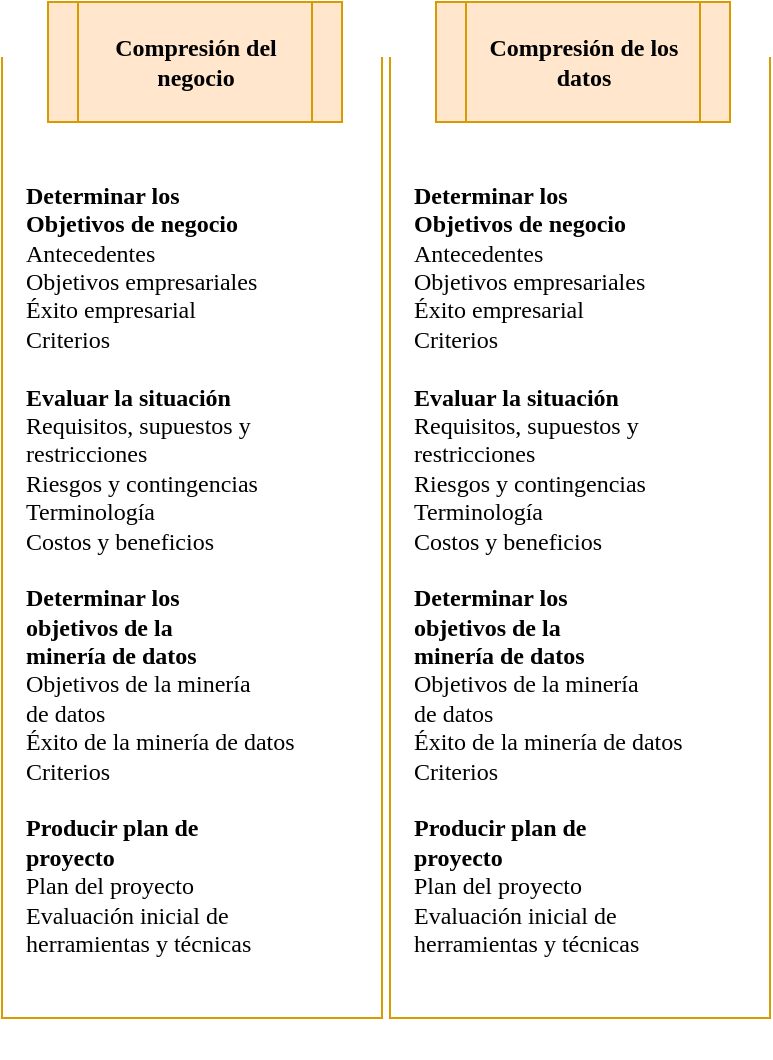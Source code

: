<mxfile version="28.0.3">
  <diagram name="Página-1" id="JVR2gjezMkfqLmy3_KWO">
    <mxGraphModel dx="1042" dy="563" grid="1" gridSize="10" guides="1" tooltips="1" connect="1" arrows="1" fold="1" page="1" pageScale="1" pageWidth="1169" pageHeight="1654" math="0" shadow="0">
      <root>
        <mxCell id="0" />
        <mxCell id="1" parent="0" />
        <mxCell id="_uCO9KfTtX73LUVjTH6H-33" value="&lt;div align=&quot;right&quot;&gt;&lt;br&gt;&lt;/div&gt;" style="shape=partialRectangle;whiteSpace=wrap;html=1;bottom=1;right=1;left=1;top=0;fillColor=none;routingCenterX=-0.5;strokeColor=#d79b00;fillStyle=dashed;gradientColor=default;" vertex="1" parent="1">
          <mxGeometry x="30" y="40" width="190" height="480" as="geometry" />
        </mxCell>
        <mxCell id="_uCO9KfTtX73LUVjTH6H-30" value="&lt;b&gt;&lt;font face=&quot;Verdana&quot;&gt;Compresión del negocio&lt;/font&gt;&lt;/b&gt;" style="shape=process;whiteSpace=wrap;html=1;backgroundOutline=1;fillColor=#ffe6cc;strokeColor=#d79b00;" vertex="1" parent="1">
          <mxGeometry x="53" y="12" width="147" height="60" as="geometry" />
        </mxCell>
        <mxCell id="_uCO9KfTtX73LUVjTH6H-32" value="&lt;div align=&quot;left&quot;&gt;&lt;pre aria-label=&quot;Texto traducido: Determinar&lt;br/&gt;Objetivos de negocio&quot; dir=&quot;ltr&quot; data-ved=&quot;2ahUKEwjb2cu727iOAxXSSTABHZKbG1sQ3ewLegQICRAU&quot; style=&quot;&quot; id=&quot;tw-target-text&quot; data-placeholder=&quot;Traducción&quot; class=&quot;tw-data-text tw-text-large tw-ta&quot;&gt;&lt;font face=&quot;Verdana&quot;&gt;&lt;b&gt;&lt;span lang=&quot;es&quot; class=&quot;Y2IQFc&quot;&gt;Determinar los&lt;br&gt;Objetivos de negocio&lt;br&gt;&lt;/span&gt;&lt;/b&gt;&lt;span lang=&quot;es&quot; class=&quot;Y2IQFc&quot;&gt;Antecedentes&lt;br&gt;Objetivos empresariales&lt;br&gt;Éxito empresarial&lt;br&gt;Criterios&lt;/span&gt;&lt;br&gt;&lt;br&gt;&lt;b&gt;&lt;span lang=&quot;es&quot; class=&quot;Y2IQFc&quot;&gt;&lt;/span&gt;&lt;span lang=&quot;es&quot; class=&quot;Y2IQFc&quot;&gt;Evaluar la situación&lt;br&gt;&lt;/span&gt;&lt;/b&gt;&lt;span lang=&quot;es&quot; class=&quot;Y2IQFc&quot;&gt;Requisitos, supuestos y&lt;br&gt;restricciones&lt;br&gt;Riesgos y contingencias&lt;br&gt;Terminología&lt;br&gt;Costos y beneficios&lt;br&gt;&lt;br&gt;&lt;/span&gt;&lt;span lang=&quot;es&quot; class=&quot;Y2IQFc&quot;&gt;&lt;b&gt;Determinar los &lt;br&gt;objetivos de la &lt;br&gt;minería de datos&lt;br&gt;&lt;/b&gt;&lt;/span&gt;&lt;/font&gt;&lt;span lang=&quot;es&quot; class=&quot;Y2IQFc&quot;&gt;&lt;font face=&quot;Verdana&quot;&gt;Objetivos de la minería&lt;br&gt;de datos&lt;br&gt;Éxito de la minería de datos&lt;br&gt;Criterios&lt;/font&gt;&lt;br&gt;&lt;br&gt;&lt;/span&gt;&lt;font face=&quot;Verdana&quot;&gt;&lt;span lang=&quot;es&quot; class=&quot;Y2IQFc&quot;&gt;&lt;b&gt;Producir plan de &lt;br&gt;proyecto&lt;/b&gt;&lt;br&gt;Plan del proyecto&lt;br&gt;Evaluación inicial de &lt;br&gt;herramientas y técnicas&lt;br&gt;&lt;/span&gt;&lt;span lang=&quot;es&quot; class=&quot;Y2IQFc&quot;&gt;&lt;br&gt;&lt;br&gt;&lt;/span&gt;&lt;/font&gt;&lt;/pre&gt;&lt;/div&gt;" style="text;html=1;align=left;verticalAlign=middle;whiteSpace=wrap;rounded=0;fillColor=none;" vertex="1" parent="1">
          <mxGeometry x="40" y="80" width="170" height="460" as="geometry" />
        </mxCell>
        <mxCell id="_uCO9KfTtX73LUVjTH6H-34" value="&lt;div align=&quot;right&quot;&gt;&lt;br&gt;&lt;/div&gt;" style="shape=partialRectangle;whiteSpace=wrap;html=1;bottom=1;right=1;left=1;top=0;fillColor=none;routingCenterX=-0.5;strokeColor=#d79b00;fillStyle=dashed;gradientColor=default;" vertex="1" parent="1">
          <mxGeometry x="224" y="40" width="190" height="480" as="geometry" />
        </mxCell>
        <mxCell id="_uCO9KfTtX73LUVjTH6H-35" value="&lt;b&gt;&lt;font face=&quot;Verdana&quot;&gt;Compresión de los datos&lt;br&gt;&lt;/font&gt;&lt;/b&gt;" style="shape=process;whiteSpace=wrap;html=1;backgroundOutline=1;fillColor=#ffe6cc;strokeColor=#d79b00;" vertex="1" parent="1">
          <mxGeometry x="247" y="12" width="147" height="60" as="geometry" />
        </mxCell>
        <mxCell id="_uCO9KfTtX73LUVjTH6H-36" value="&lt;div align=&quot;left&quot;&gt;&lt;pre aria-label=&quot;Texto traducido: Determinar&lt;br/&gt;Objetivos de negocio&quot; dir=&quot;ltr&quot; data-ved=&quot;2ahUKEwjb2cu727iOAxXSSTABHZKbG1sQ3ewLegQICRAU&quot; style=&quot;&quot; id=&quot;tw-target-text&quot; data-placeholder=&quot;Traducción&quot; class=&quot;tw-data-text tw-text-large tw-ta&quot;&gt;&lt;font face=&quot;Verdana&quot;&gt;&lt;b&gt;&lt;span lang=&quot;es&quot; class=&quot;Y2IQFc&quot;&gt;Determinar los&lt;br&gt;Objetivos de negocio&lt;br&gt;&lt;/span&gt;&lt;/b&gt;&lt;span lang=&quot;es&quot; class=&quot;Y2IQFc&quot;&gt;Antecedentes&lt;br&gt;Objetivos empresariales&lt;br&gt;Éxito empresarial&lt;br&gt;Criterios&lt;/span&gt;&lt;br&gt;&lt;br&gt;&lt;b&gt;&lt;span lang=&quot;es&quot; class=&quot;Y2IQFc&quot;&gt;&lt;/span&gt;&lt;span lang=&quot;es&quot; class=&quot;Y2IQFc&quot;&gt;Evaluar la situación&lt;br&gt;&lt;/span&gt;&lt;/b&gt;&lt;span lang=&quot;es&quot; class=&quot;Y2IQFc&quot;&gt;Requisitos, supuestos y&lt;br&gt;restricciones&lt;br&gt;Riesgos y contingencias&lt;br&gt;Terminología&lt;br&gt;Costos y beneficios&lt;br&gt;&lt;br&gt;&lt;/span&gt;&lt;span lang=&quot;es&quot; class=&quot;Y2IQFc&quot;&gt;&lt;b&gt;Determinar los &lt;br&gt;objetivos de la &lt;br&gt;minería de datos&lt;br&gt;&lt;/b&gt;&lt;/span&gt;&lt;/font&gt;&lt;span lang=&quot;es&quot; class=&quot;Y2IQFc&quot;&gt;&lt;font face=&quot;Verdana&quot;&gt;Objetivos de la minería&lt;br&gt;de datos&lt;br&gt;Éxito de la minería de datos&lt;br&gt;Criterios&lt;/font&gt;&lt;br&gt;&lt;br&gt;&lt;/span&gt;&lt;font face=&quot;Verdana&quot;&gt;&lt;span lang=&quot;es&quot; class=&quot;Y2IQFc&quot;&gt;&lt;b&gt;Producir plan de &lt;br&gt;proyecto&lt;/b&gt;&lt;br&gt;Plan del proyecto&lt;br&gt;Evaluación inicial de &lt;br&gt;herramientas y técnicas&lt;br&gt;&lt;/span&gt;&lt;span lang=&quot;es&quot; class=&quot;Y2IQFc&quot;&gt;&lt;br&gt;&lt;br&gt;&lt;/span&gt;&lt;/font&gt;&lt;/pre&gt;&lt;/div&gt;" style="text;html=1;align=left;verticalAlign=middle;whiteSpace=wrap;rounded=0;fillColor=none;" vertex="1" parent="1">
          <mxGeometry x="234" y="80" width="170" height="460" as="geometry" />
        </mxCell>
      </root>
    </mxGraphModel>
  </diagram>
</mxfile>
